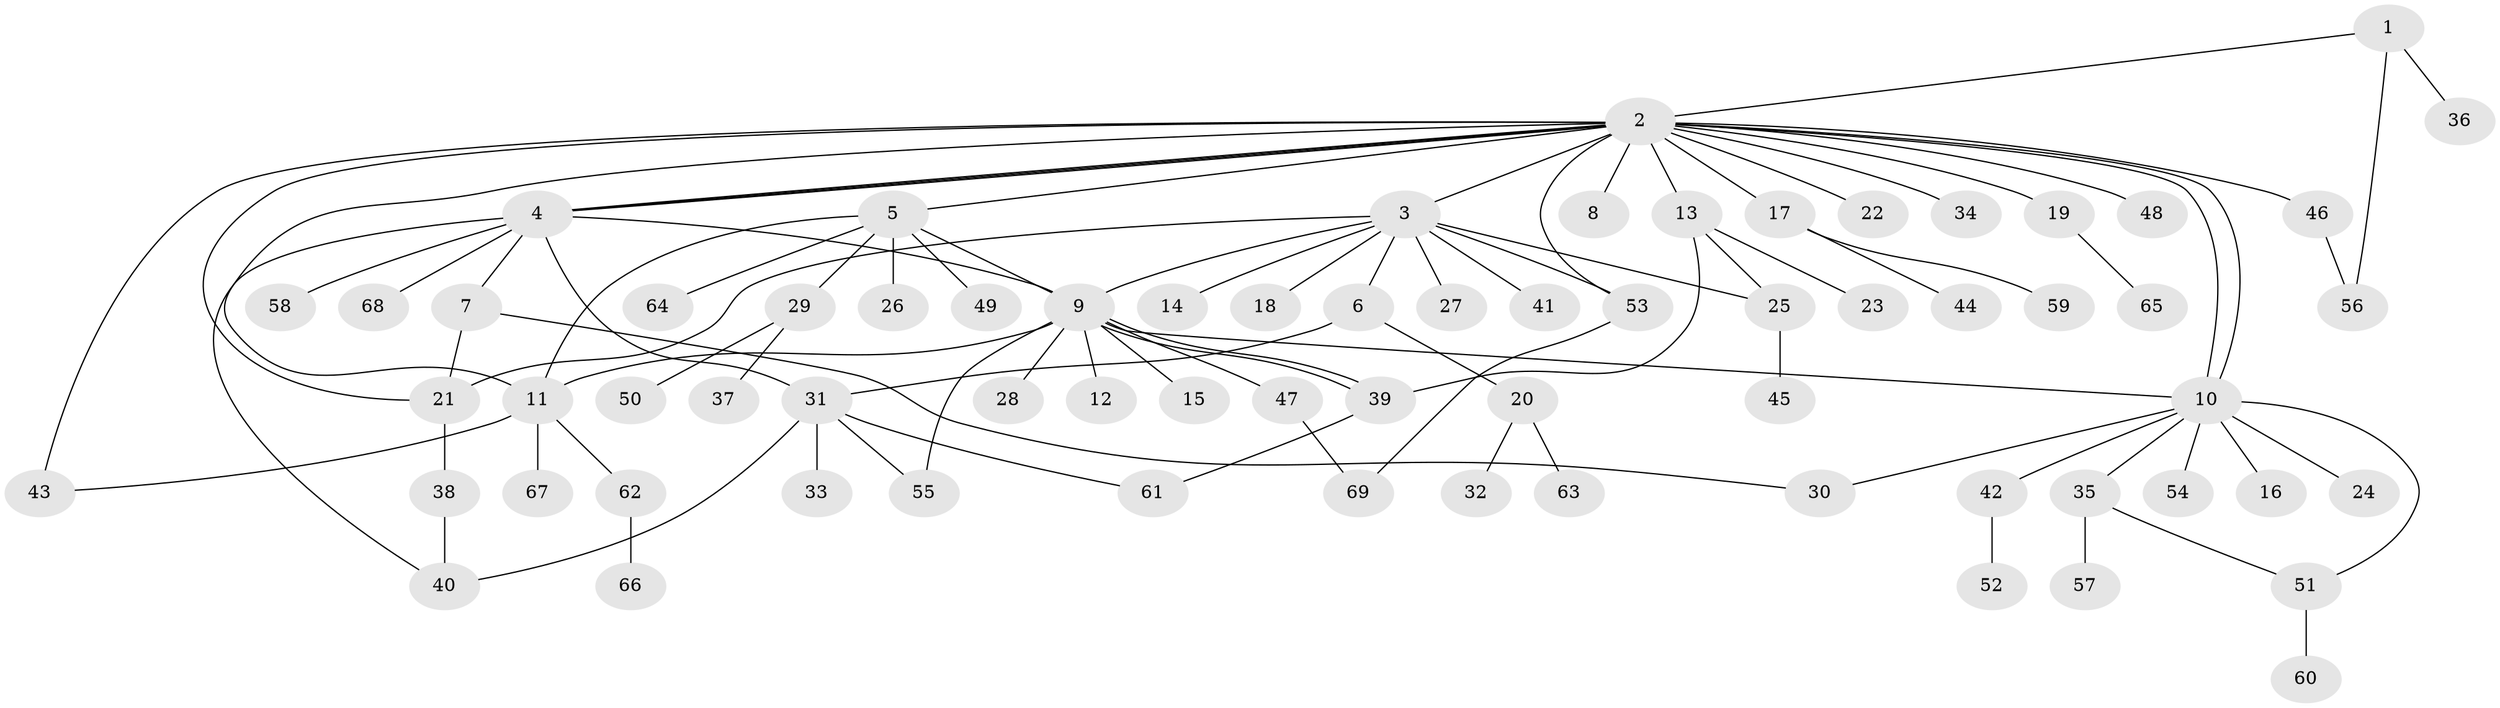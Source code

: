 // coarse degree distribution, {2: 0.18, 18: 0.02, 9: 0.04, 8: 0.02, 4: 0.04, 5: 0.04, 1: 0.56, 11: 0.02, 10: 0.02, 3: 0.06}
// Generated by graph-tools (version 1.1) at 2025/51/02/27/25 19:51:54]
// undirected, 69 vertices, 92 edges
graph export_dot {
graph [start="1"]
  node [color=gray90,style=filled];
  1;
  2;
  3;
  4;
  5;
  6;
  7;
  8;
  9;
  10;
  11;
  12;
  13;
  14;
  15;
  16;
  17;
  18;
  19;
  20;
  21;
  22;
  23;
  24;
  25;
  26;
  27;
  28;
  29;
  30;
  31;
  32;
  33;
  34;
  35;
  36;
  37;
  38;
  39;
  40;
  41;
  42;
  43;
  44;
  45;
  46;
  47;
  48;
  49;
  50;
  51;
  52;
  53;
  54;
  55;
  56;
  57;
  58;
  59;
  60;
  61;
  62;
  63;
  64;
  65;
  66;
  67;
  68;
  69;
  1 -- 2;
  1 -- 36;
  1 -- 56;
  2 -- 3;
  2 -- 4;
  2 -- 4;
  2 -- 4;
  2 -- 5;
  2 -- 8;
  2 -- 10;
  2 -- 10;
  2 -- 11;
  2 -- 13;
  2 -- 17;
  2 -- 19;
  2 -- 21;
  2 -- 22;
  2 -- 34;
  2 -- 43;
  2 -- 46;
  2 -- 48;
  2 -- 53;
  3 -- 6;
  3 -- 9;
  3 -- 14;
  3 -- 18;
  3 -- 21;
  3 -- 25;
  3 -- 27;
  3 -- 41;
  3 -- 53;
  4 -- 7;
  4 -- 9;
  4 -- 31;
  4 -- 40;
  4 -- 58;
  4 -- 68;
  5 -- 9;
  5 -- 11;
  5 -- 26;
  5 -- 29;
  5 -- 49;
  5 -- 64;
  6 -- 20;
  6 -- 31;
  7 -- 21;
  7 -- 30;
  9 -- 10;
  9 -- 11;
  9 -- 12;
  9 -- 15;
  9 -- 28;
  9 -- 39;
  9 -- 39;
  9 -- 47;
  9 -- 55;
  10 -- 16;
  10 -- 24;
  10 -- 30;
  10 -- 35;
  10 -- 42;
  10 -- 51;
  10 -- 54;
  11 -- 43;
  11 -- 62;
  11 -- 67;
  13 -- 23;
  13 -- 25;
  13 -- 39;
  17 -- 44;
  17 -- 59;
  19 -- 65;
  20 -- 32;
  20 -- 63;
  21 -- 38;
  25 -- 45;
  29 -- 37;
  29 -- 50;
  31 -- 33;
  31 -- 40;
  31 -- 55;
  31 -- 61;
  35 -- 51;
  35 -- 57;
  38 -- 40;
  39 -- 61;
  42 -- 52;
  46 -- 56;
  47 -- 69;
  51 -- 60;
  53 -- 69;
  62 -- 66;
}
